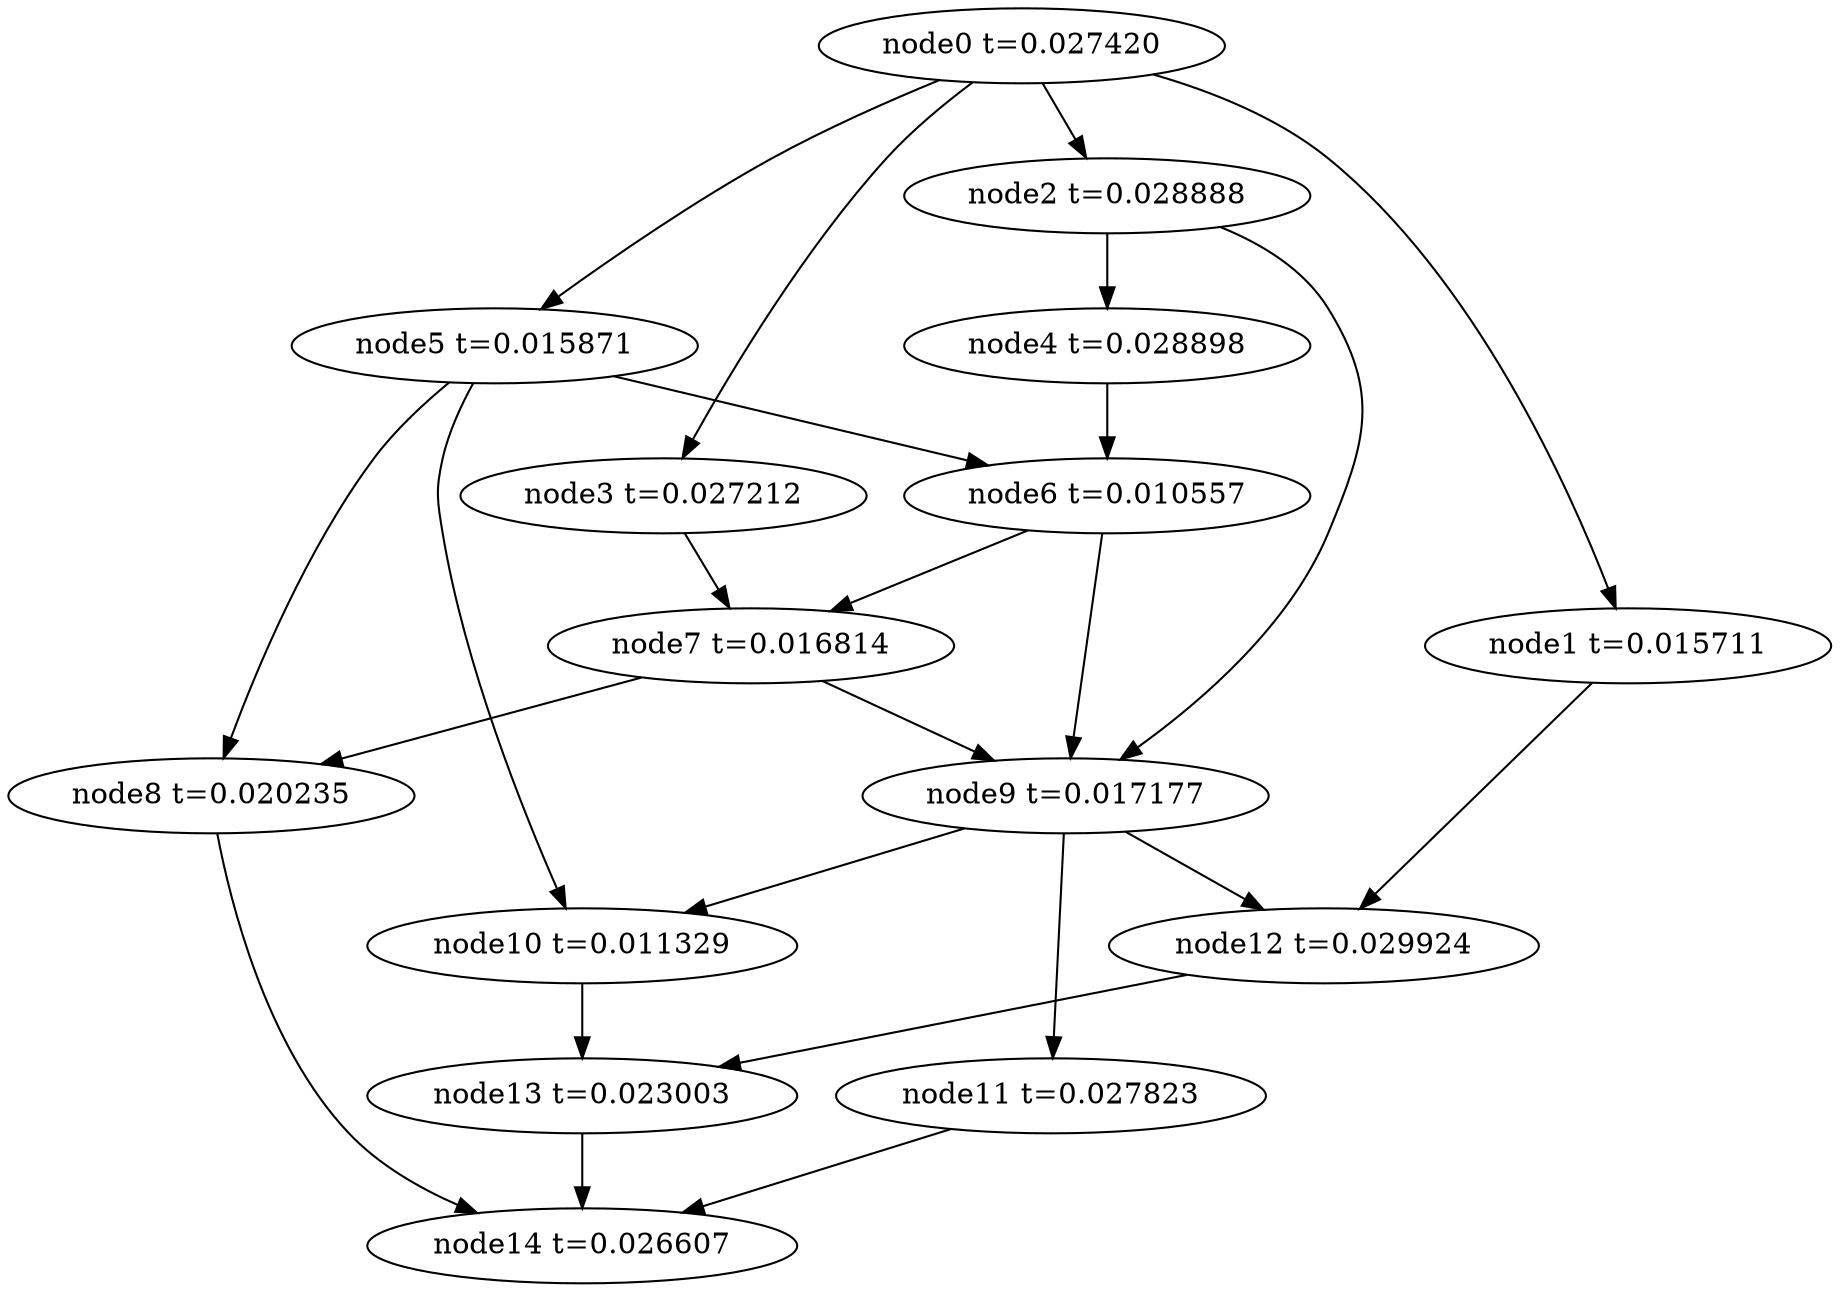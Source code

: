 digraph g{
	node14[label="node14 t=0.026607"]
	node13 -> node14
	node13[label="node13 t=0.023003"];
	node12 -> node13
	node12[label="node12 t=0.029924"];
	node11 -> node14
	node11[label="node11 t=0.027823"];
	node10 -> node13
	node10[label="node10 t=0.011329"];
	node9 -> node12
	node9 -> node11
	node9 -> node10
	node9[label="node9 t=0.017177"];
	node8 -> node14
	node8[label="node8 t=0.020235"];
	node7 -> node9
	node7 -> node8
	node7[label="node7 t=0.016814"];
	node6 -> node9
	node6 -> node7
	node6[label="node6 t=0.010557"];
	node5 -> node10
	node5 -> node8
	node5 -> node6
	node5[label="node5 t=0.015871"];
	node4 -> node6
	node4[label="node4 t=0.028898"];
	node3 -> node7
	node3[label="node3 t=0.027212"];
	node2 -> node9
	node2 -> node4
	node2[label="node2 t=0.028888"];
	node1 -> node12
	node1[label="node1 t=0.015711"];
	node0 -> node5
	node0 -> node3
	node0 -> node2
	node0 -> node1
	node0[label="node0 t=0.027420"];
}
